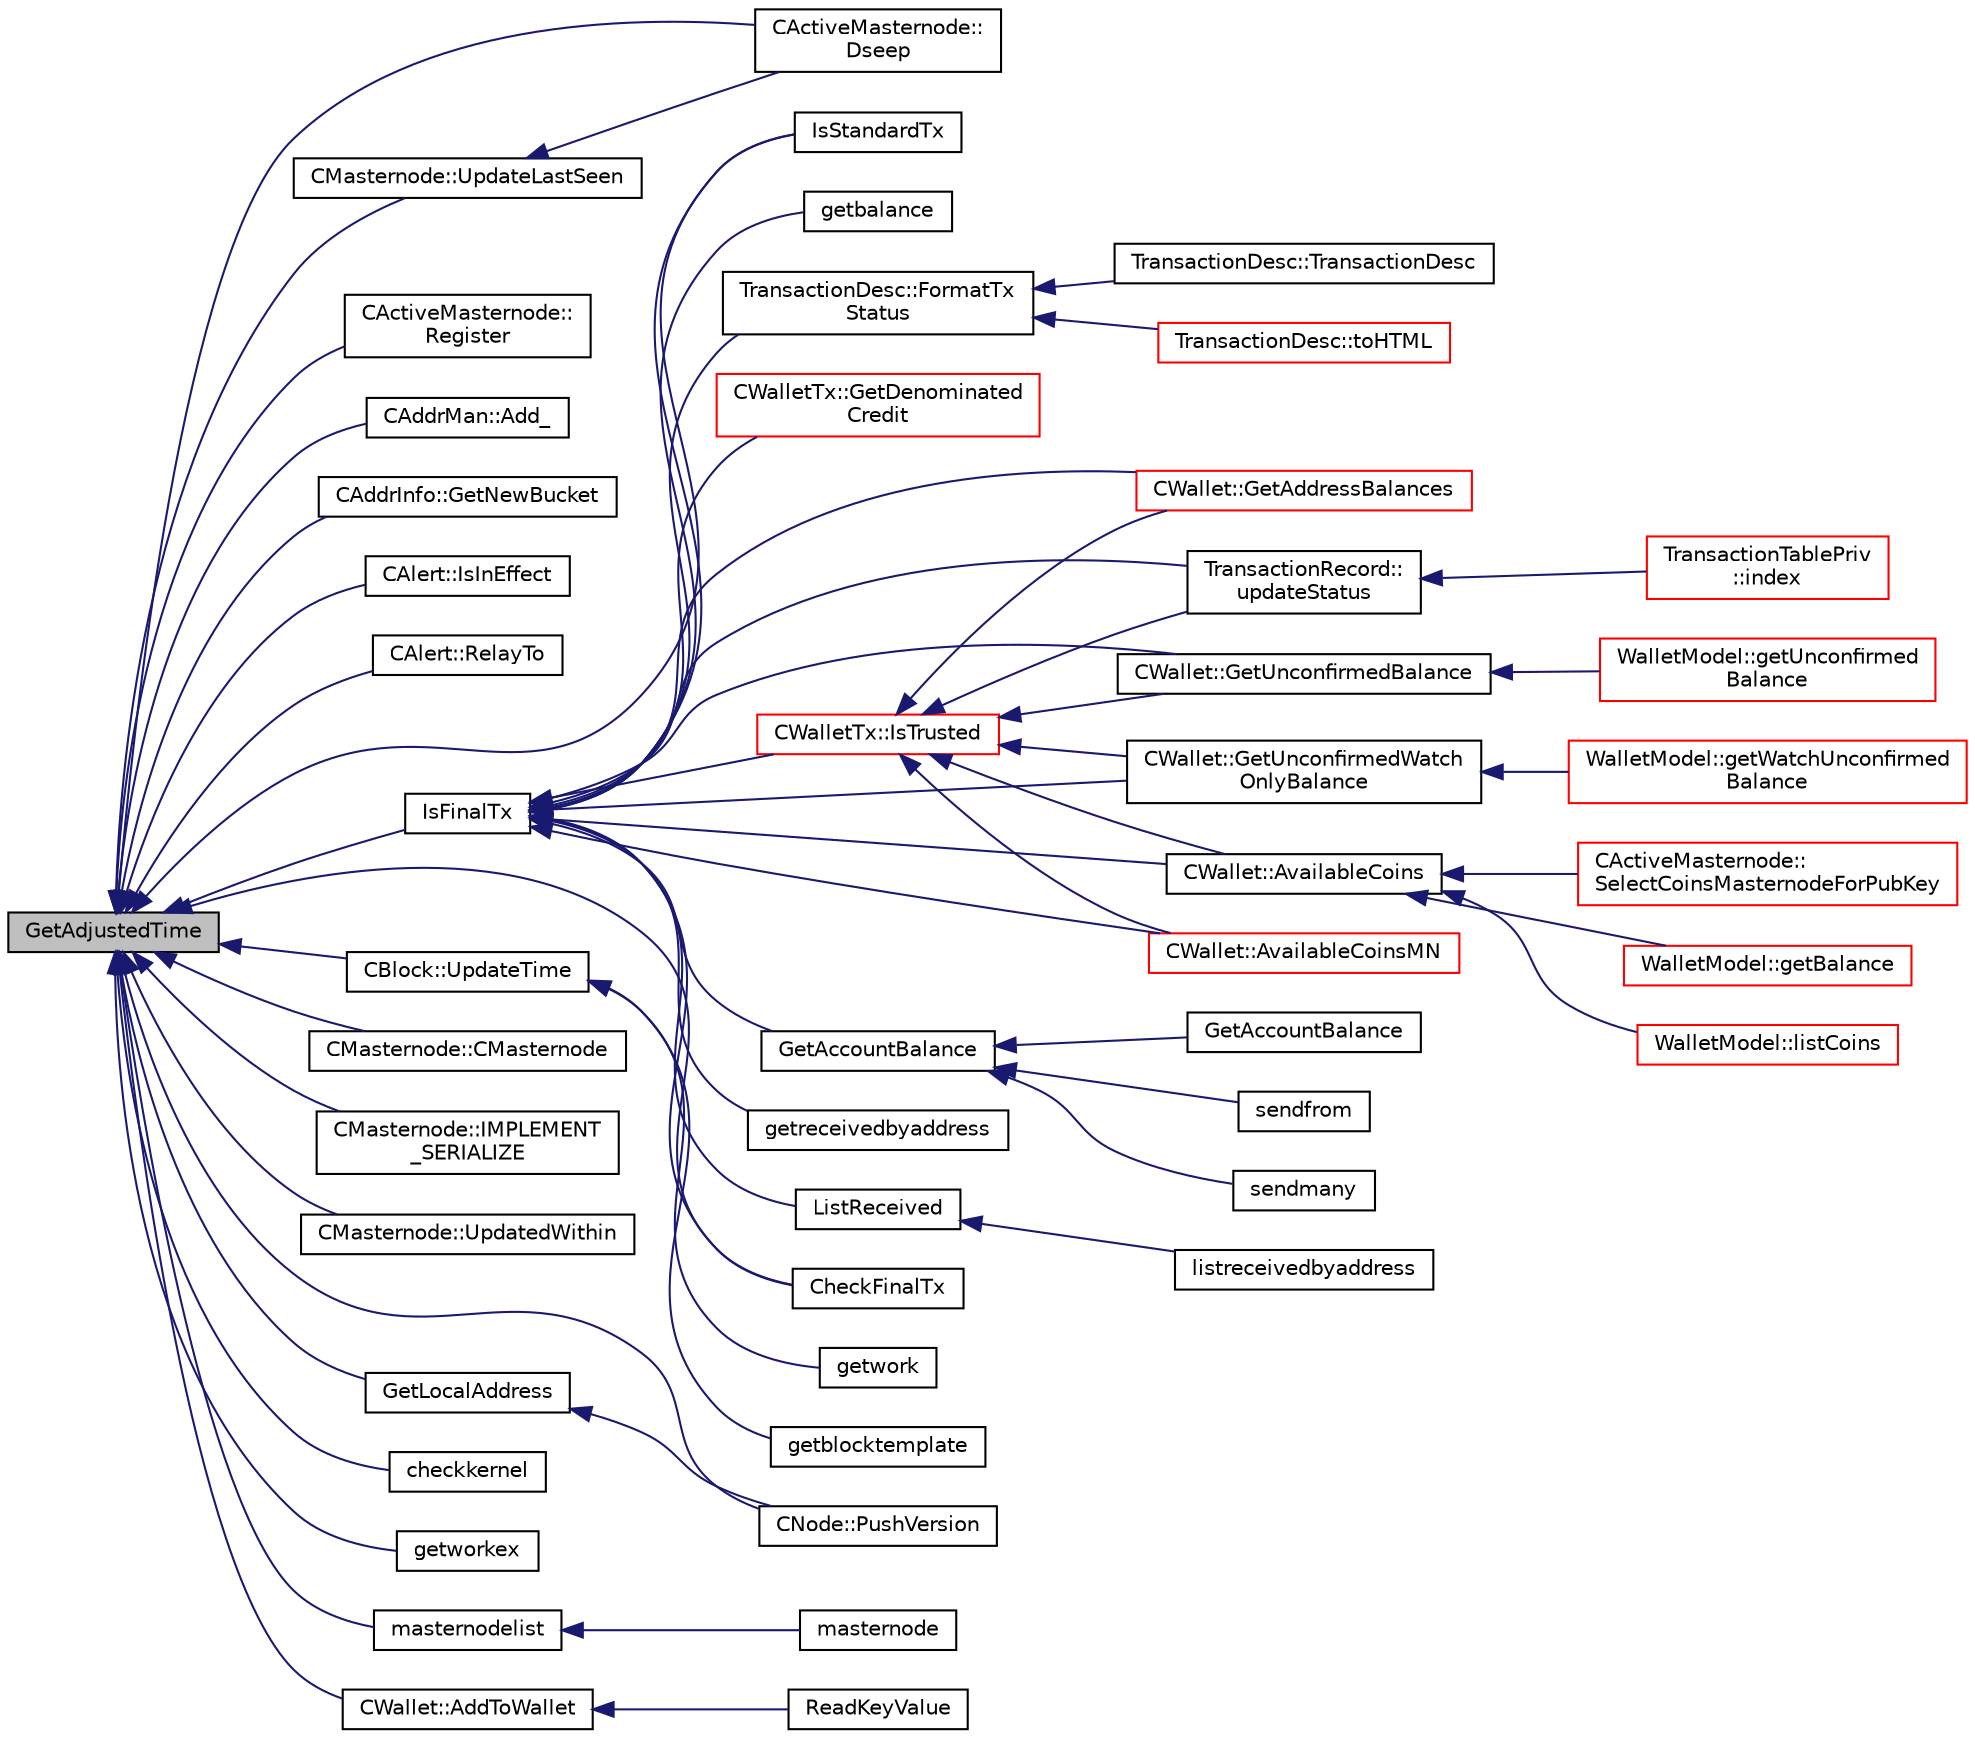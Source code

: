 digraph "GetAdjustedTime"
{
  edge [fontname="Helvetica",fontsize="10",labelfontname="Helvetica",labelfontsize="10"];
  node [fontname="Helvetica",fontsize="10",shape=record];
  rankdir="LR";
  Node154 [label="GetAdjustedTime",height=0.2,width=0.4,color="black", fillcolor="grey75", style="filled", fontcolor="black"];
  Node154 -> Node155 [dir="back",color="midnightblue",fontsize="10",style="solid",fontname="Helvetica"];
  Node155 [label="CActiveMasternode::\lDseep",height=0.2,width=0.4,color="black", fillcolor="white", style="filled",URL="$d9/d29/class_c_active_masternode.html#aa14a1a9611f6b73cc3e860cda75de88c"];
  Node154 -> Node156 [dir="back",color="midnightblue",fontsize="10",style="solid",fontname="Helvetica"];
  Node156 [label="CActiveMasternode::\lRegister",height=0.2,width=0.4,color="black", fillcolor="white", style="filled",URL="$d9/d29/class_c_active_masternode.html#a1fd28a721112cda22fe2f9e1045cf397",tooltip="Register any Masternode. "];
  Node154 -> Node157 [dir="back",color="midnightblue",fontsize="10",style="solid",fontname="Helvetica"];
  Node157 [label="CAddrMan::Add_",height=0.2,width=0.4,color="black", fillcolor="white", style="filled",URL="$d1/dc7/class_c_addr_man.html#a9dd6df8b1904548a86054d19d4a90724"];
  Node154 -> Node158 [dir="back",color="midnightblue",fontsize="10",style="solid",fontname="Helvetica"];
  Node158 [label="CAddrInfo::GetNewBucket",height=0.2,width=0.4,color="black", fillcolor="white", style="filled",URL="$dd/d92/class_c_addr_info.html#af5990f1a51d8b64dfcdf995355eee1d3"];
  Node154 -> Node159 [dir="back",color="midnightblue",fontsize="10",style="solid",fontname="Helvetica"];
  Node159 [label="CAlert::IsInEffect",height=0.2,width=0.4,color="black", fillcolor="white", style="filled",URL="$db/dff/class_c_alert.html#a018da40779a5c095c38bf10f4256cee6"];
  Node154 -> Node160 [dir="back",color="midnightblue",fontsize="10",style="solid",fontname="Helvetica"];
  Node160 [label="CAlert::RelayTo",height=0.2,width=0.4,color="black", fillcolor="white", style="filled",URL="$db/dff/class_c_alert.html#a21a801f1a5978889722771d4eb13bf37"];
  Node154 -> Node161 [dir="back",color="midnightblue",fontsize="10",style="solid",fontname="Helvetica"];
  Node161 [label="IsStandardTx",height=0.2,width=0.4,color="black", fillcolor="white", style="filled",URL="$df/d0a/main_8cpp.html#acd163a09d0e4384ebe85dead57730dd7"];
  Node154 -> Node162 [dir="back",color="midnightblue",fontsize="10",style="solid",fontname="Helvetica"];
  Node162 [label="IsFinalTx",height=0.2,width=0.4,color="black", fillcolor="white", style="filled",URL="$d4/dbf/main_8h.html#aa7ca31ac11bff224c6b0ac27fccce7b5"];
  Node162 -> Node161 [dir="back",color="midnightblue",fontsize="10",style="solid",fontname="Helvetica"];
  Node162 -> Node163 [dir="back",color="midnightblue",fontsize="10",style="solid",fontname="Helvetica"];
  Node163 [label="TransactionDesc::FormatTx\lStatus",height=0.2,width=0.4,color="black", fillcolor="white", style="filled",URL="$d4/da9/class_transaction_desc.html#afcd4db6bf3a341cafe06a57ec31b7531"];
  Node163 -> Node164 [dir="back",color="midnightblue",fontsize="10",style="solid",fontname="Helvetica"];
  Node164 [label="TransactionDesc::toHTML",height=0.2,width=0.4,color="red", fillcolor="white", style="filled",URL="$d4/da9/class_transaction_desc.html#ab7c9dbb2048aae121dd9d75df86e64f4"];
  Node163 -> Node166 [dir="back",color="midnightblue",fontsize="10",style="solid",fontname="Helvetica"];
  Node166 [label="TransactionDesc::TransactionDesc",height=0.2,width=0.4,color="black", fillcolor="white", style="filled",URL="$d4/da9/class_transaction_desc.html#a609692b1f24bc1e990f00fad38bf6932"];
  Node162 -> Node167 [dir="back",color="midnightblue",fontsize="10",style="solid",fontname="Helvetica"];
  Node167 [label="TransactionRecord::\lupdateStatus",height=0.2,width=0.4,color="black", fillcolor="white", style="filled",URL="$d1/da7/class_transaction_record.html#a9b643dd885a790ae511705a1446556be",tooltip="Update status from core wallet tx. "];
  Node167 -> Node168 [dir="back",color="midnightblue",fontsize="10",style="solid",fontname="Helvetica"];
  Node168 [label="TransactionTablePriv\l::index",height=0.2,width=0.4,color="red", fillcolor="white", style="filled",URL="$d2/ddb/class_transaction_table_priv.html#ac692aa6aa7820e80accc971c70e0fae5"];
  Node162 -> Node182 [dir="back",color="midnightblue",fontsize="10",style="solid",fontname="Helvetica"];
  Node182 [label="getreceivedbyaddress",height=0.2,width=0.4,color="black", fillcolor="white", style="filled",URL="$df/d1d/rpcwallet_8cpp.html#abbb6475509aa2e69844f0b3a8bcb422a"];
  Node162 -> Node183 [dir="back",color="midnightblue",fontsize="10",style="solid",fontname="Helvetica"];
  Node183 [label="GetAccountBalance",height=0.2,width=0.4,color="black", fillcolor="white", style="filled",URL="$df/d1d/rpcwallet_8cpp.html#a02d239cd69692dab8bbb33eb0010de1b"];
  Node183 -> Node184 [dir="back",color="midnightblue",fontsize="10",style="solid",fontname="Helvetica"];
  Node184 [label="GetAccountBalance",height=0.2,width=0.4,color="black", fillcolor="white", style="filled",URL="$df/d1d/rpcwallet_8cpp.html#af46abb4dba0774b0027591d6e3b30b1e"];
  Node183 -> Node185 [dir="back",color="midnightblue",fontsize="10",style="solid",fontname="Helvetica"];
  Node185 [label="sendfrom",height=0.2,width=0.4,color="black", fillcolor="white", style="filled",URL="$df/d1d/rpcwallet_8cpp.html#a845eaefd9ec7752b1145c183205524d0"];
  Node183 -> Node186 [dir="back",color="midnightblue",fontsize="10",style="solid",fontname="Helvetica"];
  Node186 [label="sendmany",height=0.2,width=0.4,color="black", fillcolor="white", style="filled",URL="$df/d1d/rpcwallet_8cpp.html#adeb5f23f20fb4e589dab23cadf75c92d"];
  Node162 -> Node187 [dir="back",color="midnightblue",fontsize="10",style="solid",fontname="Helvetica"];
  Node187 [label="getbalance",height=0.2,width=0.4,color="black", fillcolor="white", style="filled",URL="$df/d1d/rpcwallet_8cpp.html#a1fdcef480c78c033eb587bd442ec305f"];
  Node162 -> Node188 [dir="back",color="midnightblue",fontsize="10",style="solid",fontname="Helvetica"];
  Node188 [label="ListReceived",height=0.2,width=0.4,color="black", fillcolor="white", style="filled",URL="$df/d1d/rpcwallet_8cpp.html#a0cc958f67a8d6d0002cb4fee19eddb5c"];
  Node188 -> Node189 [dir="back",color="midnightblue",fontsize="10",style="solid",fontname="Helvetica"];
  Node189 [label="listreceivedbyaddress",height=0.2,width=0.4,color="black", fillcolor="white", style="filled",URL="$df/d1d/rpcwallet_8cpp.html#a34b36ceb4a7e36e0dab24cf675c49da5"];
  Node162 -> Node190 [dir="back",color="midnightblue",fontsize="10",style="solid",fontname="Helvetica"];
  Node190 [label="CheckFinalTx",height=0.2,width=0.4,color="black", fillcolor="white", style="filled",URL="$db/d38/validation_8h.html#a6cb9692522ea533161204264849df858",tooltip="Transaction validation functions. "];
  Node162 -> Node191 [dir="back",color="midnightblue",fontsize="10",style="solid",fontname="Helvetica"];
  Node191 [label="CWallet::GetUnconfirmedBalance",height=0.2,width=0.4,color="black", fillcolor="white", style="filled",URL="$d2/de5/class_c_wallet.html#a6e6e1497535d499242c2f2a76d1cbe63"];
  Node191 -> Node192 [dir="back",color="midnightblue",fontsize="10",style="solid",fontname="Helvetica"];
  Node192 [label="WalletModel::getUnconfirmed\lBalance",height=0.2,width=0.4,color="red", fillcolor="white", style="filled",URL="$d4/d27/class_wallet_model.html#a5028f20a33e0d17942abeea537916736"];
  Node162 -> Node199 [dir="back",color="midnightblue",fontsize="10",style="solid",fontname="Helvetica"];
  Node199 [label="CWallet::GetUnconfirmedWatch\lOnlyBalance",height=0.2,width=0.4,color="black", fillcolor="white", style="filled",URL="$d2/de5/class_c_wallet.html#ab0c110f14f0429f9de594b2293837621"];
  Node199 -> Node200 [dir="back",color="midnightblue",fontsize="10",style="solid",fontname="Helvetica"];
  Node200 [label="WalletModel::getWatchUnconfirmed\lBalance",height=0.2,width=0.4,color="red", fillcolor="white", style="filled",URL="$d4/d27/class_wallet_model.html#a691b35afd9aff056e1398fd057691ff1"];
  Node162 -> Node201 [dir="back",color="midnightblue",fontsize="10",style="solid",fontname="Helvetica"];
  Node201 [label="CWallet::AvailableCoins",height=0.2,width=0.4,color="black", fillcolor="white", style="filled",URL="$d2/de5/class_c_wallet.html#a0f950dede91de2be32ea8c43a40469ab"];
  Node201 -> Node202 [dir="back",color="midnightblue",fontsize="10",style="solid",fontname="Helvetica"];
  Node202 [label="CActiveMasternode::\lSelectCoinsMasternodeForPubKey",height=0.2,width=0.4,color="red", fillcolor="white", style="filled",URL="$d9/d29/class_c_active_masternode.html#aefe3cf727f6f6407da78d41afe9846d0"];
  Node201 -> Node205 [dir="back",color="midnightblue",fontsize="10",style="solid",fontname="Helvetica"];
  Node205 [label="WalletModel::getBalance",height=0.2,width=0.4,color="red", fillcolor="white", style="filled",URL="$d4/d27/class_wallet_model.html#a4d2cb225a19b89c64f4b5d81faf89beb"];
  Node201 -> Node208 [dir="back",color="midnightblue",fontsize="10",style="solid",fontname="Helvetica"];
  Node208 [label="WalletModel::listCoins",height=0.2,width=0.4,color="red", fillcolor="white", style="filled",URL="$d4/d27/class_wallet_model.html#ae5ce26bba42701b45de766ef11cc9a47"];
  Node162 -> Node215 [dir="back",color="midnightblue",fontsize="10",style="solid",fontname="Helvetica"];
  Node215 [label="CWallet::AvailableCoinsMN",height=0.2,width=0.4,color="red", fillcolor="white", style="filled",URL="$d2/de5/class_c_wallet.html#a8ba0ffab3889fb1d3519d8578e26cb16"];
  Node162 -> Node219 [dir="back",color="midnightblue",fontsize="10",style="solid",fontname="Helvetica"];
  Node219 [label="CWallet::GetAddressBalances",height=0.2,width=0.4,color="red", fillcolor="white", style="filled",URL="$d2/de5/class_c_wallet.html#aadffdf5d0e2f2413cdcc2a39fc2e310d"];
  Node162 -> Node221 [dir="back",color="midnightblue",fontsize="10",style="solid",fontname="Helvetica"];
  Node221 [label="CWalletTx::GetDenominated\lCredit",height=0.2,width=0.4,color="red", fillcolor="white", style="filled",URL="$d6/d53/class_c_wallet_tx.html#add56840ebbe56702eeddbfda1870d628"];
  Node162 -> Node223 [dir="back",color="midnightblue",fontsize="10",style="solid",fontname="Helvetica"];
  Node223 [label="CWalletTx::IsTrusted",height=0.2,width=0.4,color="red", fillcolor="white", style="filled",URL="$d6/d53/class_c_wallet_tx.html#a71efb0d5b5def8ae00a1d74b8741bfcb"];
  Node223 -> Node167 [dir="back",color="midnightblue",fontsize="10",style="solid",fontname="Helvetica"];
  Node223 -> Node191 [dir="back",color="midnightblue",fontsize="10",style="solid",fontname="Helvetica"];
  Node223 -> Node199 [dir="back",color="midnightblue",fontsize="10",style="solid",fontname="Helvetica"];
  Node223 -> Node201 [dir="back",color="midnightblue",fontsize="10",style="solid",fontname="Helvetica"];
  Node223 -> Node215 [dir="back",color="midnightblue",fontsize="10",style="solid",fontname="Helvetica"];
  Node223 -> Node219 [dir="back",color="midnightblue",fontsize="10",style="solid",fontname="Helvetica"];
  Node154 -> Node237 [dir="back",color="midnightblue",fontsize="10",style="solid",fontname="Helvetica"];
  Node237 [label="CBlock::UpdateTime",height=0.2,width=0.4,color="black", fillcolor="white", style="filled",URL="$d3/d51/class_c_block.html#a71bb61e73b1ab6b7d4e1867a0d3a2cf8"];
  Node237 -> Node238 [dir="back",color="midnightblue",fontsize="10",style="solid",fontname="Helvetica"];
  Node238 [label="getwork",height=0.2,width=0.4,color="black", fillcolor="white", style="filled",URL="$d4/ddd/rpcmining_8cpp.html#a356be62c93d38267a7da9e1cb644d547"];
  Node237 -> Node239 [dir="back",color="midnightblue",fontsize="10",style="solid",fontname="Helvetica"];
  Node239 [label="getblocktemplate",height=0.2,width=0.4,color="black", fillcolor="white", style="filled",URL="$d4/ddd/rpcmining_8cpp.html#a27347eecedd59156c914fcb5ce488f9a"];
  Node154 -> Node240 [dir="back",color="midnightblue",fontsize="10",style="solid",fontname="Helvetica"];
  Node240 [label="CMasternode::CMasternode",height=0.2,width=0.4,color="black", fillcolor="white", style="filled",URL="$d6/dac/class_c_masternode.html#a9783a33543d5d7b5f7101f3196562276"];
  Node154 -> Node241 [dir="back",color="midnightblue",fontsize="10",style="solid",fontname="Helvetica"];
  Node241 [label="CMasternode::IMPLEMENT\l_SERIALIZE",height=0.2,width=0.4,color="black", fillcolor="white", style="filled",URL="$d6/dac/class_c_masternode.html#a23f8a7f38abec82c4df748fd50e424ea"];
  Node154 -> Node242 [dir="back",color="midnightblue",fontsize="10",style="solid",fontname="Helvetica"];
  Node242 [label="CMasternode::UpdateLastSeen",height=0.2,width=0.4,color="black", fillcolor="white", style="filled",URL="$d6/dac/class_c_masternode.html#a4df24cd487ed7080727d3f93b87e31ff"];
  Node242 -> Node155 [dir="back",color="midnightblue",fontsize="10",style="solid",fontname="Helvetica"];
  Node154 -> Node243 [dir="back",color="midnightblue",fontsize="10",style="solid",fontname="Helvetica"];
  Node243 [label="CMasternode::UpdatedWithin",height=0.2,width=0.4,color="black", fillcolor="white", style="filled",URL="$d6/dac/class_c_masternode.html#a17a47a46119850be455485147c377bc5"];
  Node154 -> Node244 [dir="back",color="midnightblue",fontsize="10",style="solid",fontname="Helvetica"];
  Node244 [label="GetLocalAddress",height=0.2,width=0.4,color="black", fillcolor="white", style="filled",URL="$d7/d97/net_8h.html#af0cb3bbd4d42cac8723e22004ffb43af"];
  Node244 -> Node245 [dir="back",color="midnightblue",fontsize="10",style="solid",fontname="Helvetica"];
  Node245 [label="CNode::PushVersion",height=0.2,width=0.4,color="black", fillcolor="white", style="filled",URL="$d1/d64/class_c_node.html#a4dbfe4f6c1fd162aaa905e4bd201d536"];
  Node154 -> Node245 [dir="back",color="midnightblue",fontsize="10",style="solid",fontname="Helvetica"];
  Node154 -> Node246 [dir="back",color="midnightblue",fontsize="10",style="solid",fontname="Helvetica"];
  Node246 [label="checkkernel",height=0.2,width=0.4,color="black", fillcolor="white", style="filled",URL="$d4/ddd/rpcmining_8cpp.html#a36ee2284a7252841b8a62a9531b6acbc"];
  Node154 -> Node247 [dir="back",color="midnightblue",fontsize="10",style="solid",fontname="Helvetica"];
  Node247 [label="getworkex",height=0.2,width=0.4,color="black", fillcolor="white", style="filled",URL="$d4/ddd/rpcmining_8cpp.html#aa40f86dc468a3f2ef4a3bba99e20a069"];
  Node154 -> Node248 [dir="back",color="midnightblue",fontsize="10",style="solid",fontname="Helvetica"];
  Node248 [label="masternodelist",height=0.2,width=0.4,color="black", fillcolor="white", style="filled",URL="$d5/d6b/rpcstashedsend_8cpp.html#a3a7ed7e37f21eb2912afc6e776f7236c"];
  Node248 -> Node218 [dir="back",color="midnightblue",fontsize="10",style="solid",fontname="Helvetica"];
  Node218 [label="masternode",height=0.2,width=0.4,color="black", fillcolor="white", style="filled",URL="$d5/d6b/rpcstashedsend_8cpp.html#a30609e443aeb47c29ed0878d16b1b5e1"];
  Node154 -> Node190 [dir="back",color="midnightblue",fontsize="10",style="solid",fontname="Helvetica"];
  Node154 -> Node249 [dir="back",color="midnightblue",fontsize="10",style="solid",fontname="Helvetica"];
  Node249 [label="CWallet::AddToWallet",height=0.2,width=0.4,color="black", fillcolor="white", style="filled",URL="$d2/de5/class_c_wallet.html#adf34c789fd6eab1eeed22ef16837f558"];
  Node249 -> Node250 [dir="back",color="midnightblue",fontsize="10",style="solid",fontname="Helvetica"];
  Node250 [label="ReadKeyValue",height=0.2,width=0.4,color="black", fillcolor="white", style="filled",URL="$dc/d75/walletdb_8cpp.html#ad1f171cf096f5479805a06fc20480343"];
}
